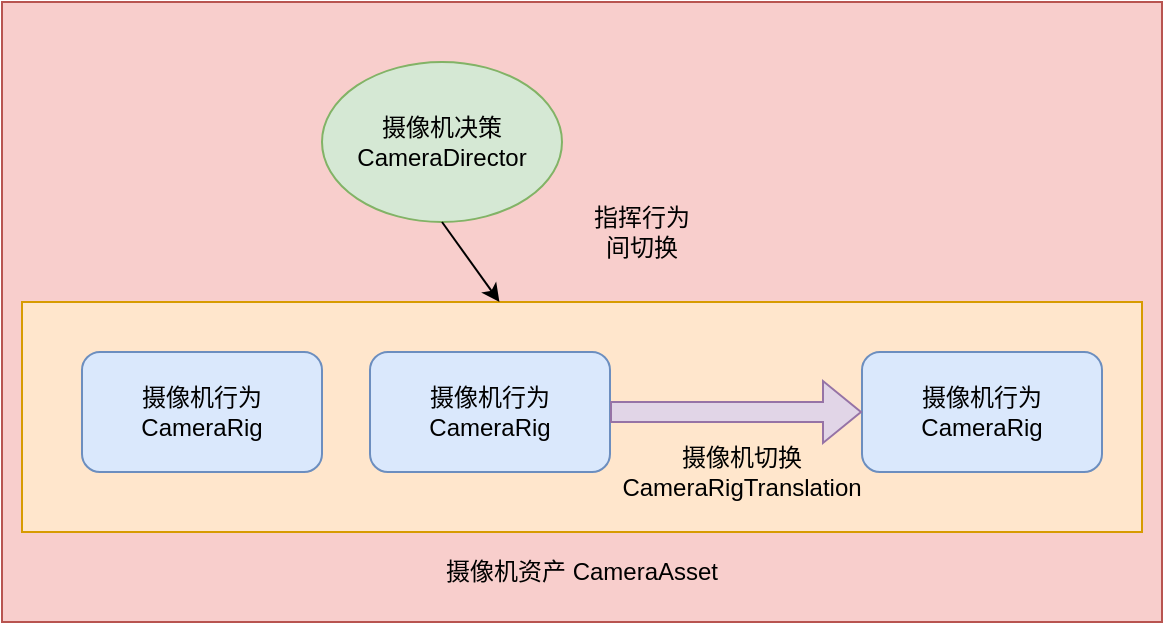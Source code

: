 <mxfile version="20.8.16" type="device"><diagram name="第 1 页" id="7dHwl4JftYYdwFLsndNA"><mxGraphModel dx="1182" dy="690" grid="1" gridSize="10" guides="1" tooltips="1" connect="1" arrows="1" fold="1" page="1" pageScale="1" pageWidth="827" pageHeight="1169" math="0" shadow="0"><root><mxCell id="0"/><mxCell id="1" parent="0"/><mxCell id="zNZXAxbo4U3YecRQsG8k-1" value="" style="rounded=0;whiteSpace=wrap;html=1;fillColor=#f8cecc;strokeColor=#b85450;" vertex="1" parent="1"><mxGeometry x="170" y="380" width="580" height="310" as="geometry"/></mxCell><mxCell id="zNZXAxbo4U3YecRQsG8k-2" value="摄像机资产 CameraAsset" style="text;html=1;strokeColor=none;fillColor=none;align=center;verticalAlign=middle;whiteSpace=wrap;rounded=0;" vertex="1" parent="1"><mxGeometry x="380" y="650" width="160" height="30" as="geometry"/></mxCell><mxCell id="zNZXAxbo4U3YecRQsG8k-3" value="摄像机决策&lt;br&gt;CameraDirector" style="ellipse;whiteSpace=wrap;html=1;fillColor=#d5e8d4;strokeColor=#82b366;" vertex="1" parent="1"><mxGeometry x="330" y="410" width="120" height="80" as="geometry"/></mxCell><mxCell id="zNZXAxbo4U3YecRQsG8k-11" value="" style="rounded=0;whiteSpace=wrap;html=1;fillColor=#ffe6cc;strokeColor=#d79b00;" vertex="1" parent="1"><mxGeometry x="180" y="530" width="560" height="115" as="geometry"/></mxCell><mxCell id="zNZXAxbo4U3YecRQsG8k-4" value="摄像机行为&lt;br&gt;CameraRig" style="rounded=1;whiteSpace=wrap;html=1;fillColor=#dae8fc;strokeColor=#6c8ebf;" vertex="1" parent="1"><mxGeometry x="210" y="555" width="120" height="60" as="geometry"/></mxCell><mxCell id="zNZXAxbo4U3YecRQsG8k-5" value="摄像机行为&lt;br&gt;CameraRig" style="rounded=1;whiteSpace=wrap;html=1;fillColor=#dae8fc;strokeColor=#6c8ebf;" vertex="1" parent="1"><mxGeometry x="354" y="555" width="120" height="60" as="geometry"/></mxCell><mxCell id="zNZXAxbo4U3YecRQsG8k-6" value="摄像机行为&lt;br&gt;CameraRig" style="rounded=1;whiteSpace=wrap;html=1;fillColor=#dae8fc;strokeColor=#6c8ebf;" vertex="1" parent="1"><mxGeometry x="600" y="555" width="120" height="60" as="geometry"/></mxCell><mxCell id="zNZXAxbo4U3YecRQsG8k-7" value="" style="shape=flexArrow;endArrow=classic;html=1;rounded=0;entryX=0;entryY=0.5;entryDx=0;entryDy=0;exitX=1;exitY=0.5;exitDx=0;exitDy=0;fillColor=#e1d5e7;strokeColor=#9673a6;" edge="1" parent="1" source="zNZXAxbo4U3YecRQsG8k-5" target="zNZXAxbo4U3YecRQsG8k-6"><mxGeometry width="50" height="50" relative="1" as="geometry"><mxPoint x="530" y="600" as="sourcePoint"/><mxPoint x="580" y="550" as="targetPoint"/></mxGeometry></mxCell><mxCell id="zNZXAxbo4U3YecRQsG8k-8" value="摄像机切换&lt;br&gt;CameraRigTranslation" style="text;html=1;strokeColor=none;fillColor=none;align=center;verticalAlign=middle;whiteSpace=wrap;rounded=0;" vertex="1" parent="1"><mxGeometry x="510" y="600" width="60" height="30" as="geometry"/></mxCell><mxCell id="zNZXAxbo4U3YecRQsG8k-12" value="" style="endArrow=classic;html=1;rounded=0;exitX=0.5;exitY=1;exitDx=0;exitDy=0;" edge="1" parent="1" source="zNZXAxbo4U3YecRQsG8k-3" target="zNZXAxbo4U3YecRQsG8k-11"><mxGeometry width="50" height="50" relative="1" as="geometry"><mxPoint x="430" y="520" as="sourcePoint"/><mxPoint x="480" y="470" as="targetPoint"/></mxGeometry></mxCell><mxCell id="zNZXAxbo4U3YecRQsG8k-13" value="指挥行为间切换" style="text;html=1;strokeColor=none;fillColor=none;align=center;verticalAlign=middle;whiteSpace=wrap;rounded=0;" vertex="1" parent="1"><mxGeometry x="460" y="480" width="60" height="30" as="geometry"/></mxCell></root></mxGraphModel></diagram></mxfile>